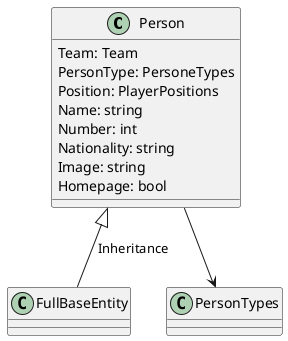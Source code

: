 @startuml Class Diagram

class Person  {
    Team: Team
    PersonType: PersoneTypes
    Position: PlayerPositions
    Name: string
    Number: int
    Nationality: string
    Image: string
    Homepage: bool
}

Person <|-- FullBaseEntity: Inheritance
Person --> PersonTypes

@enduml
